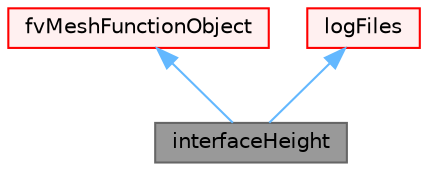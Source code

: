 digraph "interfaceHeight"
{
 // LATEX_PDF_SIZE
  bgcolor="transparent";
  edge [fontname=Helvetica,fontsize=10,labelfontname=Helvetica,labelfontsize=10];
  node [fontname=Helvetica,fontsize=10,shape=box,height=0.2,width=0.4];
  Node1 [id="Node000001",label="interfaceHeight",height=0.2,width=0.4,color="gray40", fillcolor="grey60", style="filled", fontcolor="black",tooltip="This function object reports the height of the interface above a set of locations."];
  Node2 -> Node1 [id="edge1_Node000001_Node000002",dir="back",color="steelblue1",style="solid",tooltip=" "];
  Node2 [id="Node000002",label="fvMeshFunctionObject",height=0.2,width=0.4,color="red", fillcolor="#FFF0F0", style="filled",URL="$classFoam_1_1functionObjects_1_1fvMeshFunctionObject.html",tooltip="Specialization of Foam::functionObject for an Foam::fvMesh, providing a reference to the Foam::fvMesh..."];
  Node76 -> Node1 [id="edge2_Node000001_Node000076",dir="back",color="steelblue1",style="solid",tooltip=" "];
  Node76 [id="Node000076",label="logFiles",height=0.2,width=0.4,color="red", fillcolor="#FFF0F0", style="filled",URL="$classFoam_1_1functionObjects_1_1logFiles.html",tooltip="functionObject base class for creating, maintaining and writing log files e.g. integrated or averaged..."];
}
